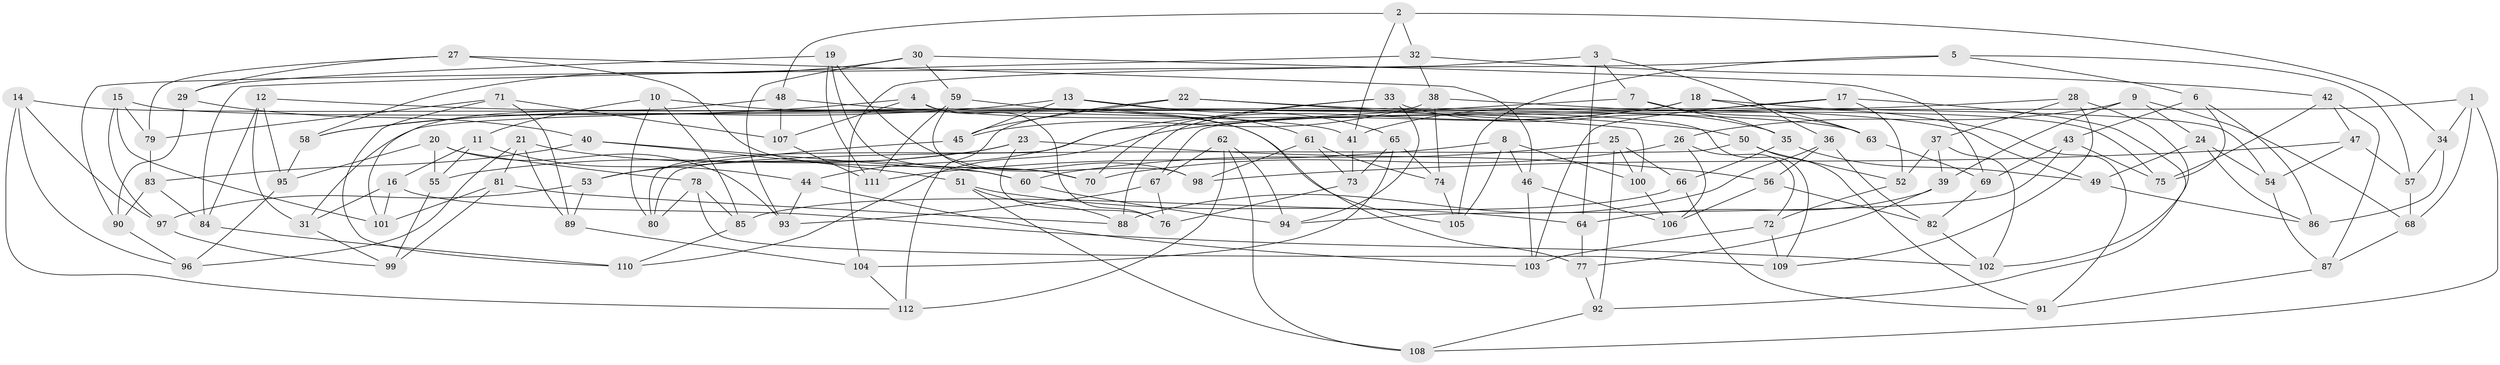 // Generated by graph-tools (version 1.1) at 2025/16/03/09/25 04:16:22]
// undirected, 112 vertices, 224 edges
graph export_dot {
graph [start="1"]
  node [color=gray90,style=filled];
  1;
  2;
  3;
  4;
  5;
  6;
  7;
  8;
  9;
  10;
  11;
  12;
  13;
  14;
  15;
  16;
  17;
  18;
  19;
  20;
  21;
  22;
  23;
  24;
  25;
  26;
  27;
  28;
  29;
  30;
  31;
  32;
  33;
  34;
  35;
  36;
  37;
  38;
  39;
  40;
  41;
  42;
  43;
  44;
  45;
  46;
  47;
  48;
  49;
  50;
  51;
  52;
  53;
  54;
  55;
  56;
  57;
  58;
  59;
  60;
  61;
  62;
  63;
  64;
  65;
  66;
  67;
  68;
  69;
  70;
  71;
  72;
  73;
  74;
  75;
  76;
  77;
  78;
  79;
  80;
  81;
  82;
  83;
  84;
  85;
  86;
  87;
  88;
  89;
  90;
  91;
  92;
  93;
  94;
  95;
  96;
  97;
  98;
  99;
  100;
  101;
  102;
  103;
  104;
  105;
  106;
  107;
  108;
  109;
  110;
  111;
  112;
  1 -- 108;
  1 -- 68;
  1 -- 34;
  1 -- 67;
  2 -- 32;
  2 -- 48;
  2 -- 34;
  2 -- 41;
  3 -- 36;
  3 -- 64;
  3 -- 104;
  3 -- 7;
  4 -- 58;
  4 -- 107;
  4 -- 75;
  4 -- 76;
  5 -- 6;
  5 -- 90;
  5 -- 105;
  5 -- 57;
  6 -- 43;
  6 -- 86;
  6 -- 75;
  7 -- 63;
  7 -- 44;
  7 -- 35;
  8 -- 105;
  8 -- 100;
  8 -- 46;
  8 -- 111;
  9 -- 39;
  9 -- 68;
  9 -- 24;
  9 -- 26;
  10 -- 105;
  10 -- 80;
  10 -- 11;
  10 -- 85;
  11 -- 16;
  11 -- 55;
  11 -- 44;
  12 -- 31;
  12 -- 84;
  12 -- 50;
  12 -- 95;
  13 -- 109;
  13 -- 45;
  13 -- 65;
  13 -- 58;
  14 -- 112;
  14 -- 41;
  14 -- 96;
  14 -- 97;
  15 -- 63;
  15 -- 97;
  15 -- 79;
  15 -- 101;
  16 -- 101;
  16 -- 102;
  16 -- 31;
  17 -- 92;
  17 -- 52;
  17 -- 103;
  17 -- 41;
  18 -- 54;
  18 -- 110;
  18 -- 80;
  18 -- 63;
  19 -- 29;
  19 -- 70;
  19 -- 98;
  19 -- 111;
  20 -- 93;
  20 -- 78;
  20 -- 55;
  20 -- 95;
  21 -- 89;
  21 -- 81;
  21 -- 60;
  21 -- 96;
  22 -- 49;
  22 -- 112;
  22 -- 45;
  22 -- 100;
  23 -- 76;
  23 -- 53;
  23 -- 55;
  23 -- 56;
  24 -- 86;
  24 -- 49;
  24 -- 54;
  25 -- 60;
  25 -- 100;
  25 -- 92;
  25 -- 66;
  26 -- 72;
  26 -- 106;
  26 -- 70;
  27 -- 46;
  27 -- 79;
  27 -- 29;
  27 -- 70;
  28 -- 109;
  28 -- 102;
  28 -- 37;
  28 -- 31;
  29 -- 90;
  29 -- 40;
  30 -- 93;
  30 -- 59;
  30 -- 58;
  30 -- 69;
  31 -- 99;
  32 -- 38;
  32 -- 84;
  32 -- 42;
  33 -- 70;
  33 -- 35;
  33 -- 88;
  33 -- 94;
  34 -- 57;
  34 -- 86;
  35 -- 66;
  35 -- 49;
  36 -- 56;
  36 -- 88;
  36 -- 82;
  37 -- 39;
  37 -- 52;
  37 -- 102;
  38 -- 91;
  38 -- 45;
  38 -- 74;
  39 -- 77;
  39 -- 64;
  40 -- 60;
  40 -- 51;
  40 -- 83;
  41 -- 73;
  42 -- 47;
  42 -- 87;
  42 -- 75;
  43 -- 69;
  43 -- 94;
  43 -- 75;
  44 -- 103;
  44 -- 93;
  45 -- 53;
  46 -- 103;
  46 -- 106;
  47 -- 54;
  47 -- 98;
  47 -- 57;
  48 -- 107;
  48 -- 77;
  48 -- 101;
  49 -- 86;
  50 -- 80;
  50 -- 52;
  50 -- 91;
  51 -- 64;
  51 -- 108;
  51 -- 88;
  52 -- 72;
  53 -- 89;
  53 -- 97;
  54 -- 87;
  55 -- 99;
  56 -- 106;
  56 -- 82;
  57 -- 68;
  58 -- 95;
  59 -- 98;
  59 -- 111;
  59 -- 61;
  60 -- 94;
  61 -- 73;
  61 -- 74;
  61 -- 98;
  62 -- 108;
  62 -- 94;
  62 -- 67;
  62 -- 112;
  63 -- 69;
  64 -- 77;
  65 -- 73;
  65 -- 104;
  65 -- 74;
  66 -- 85;
  66 -- 91;
  67 -- 93;
  67 -- 76;
  68 -- 87;
  69 -- 82;
  71 -- 110;
  71 -- 107;
  71 -- 89;
  71 -- 79;
  72 -- 103;
  72 -- 109;
  73 -- 76;
  74 -- 105;
  77 -- 92;
  78 -- 85;
  78 -- 109;
  78 -- 80;
  79 -- 83;
  81 -- 99;
  81 -- 101;
  81 -- 88;
  82 -- 102;
  83 -- 84;
  83 -- 90;
  84 -- 110;
  85 -- 110;
  87 -- 91;
  89 -- 104;
  90 -- 96;
  92 -- 108;
  95 -- 96;
  97 -- 99;
  100 -- 106;
  104 -- 112;
  107 -- 111;
}
